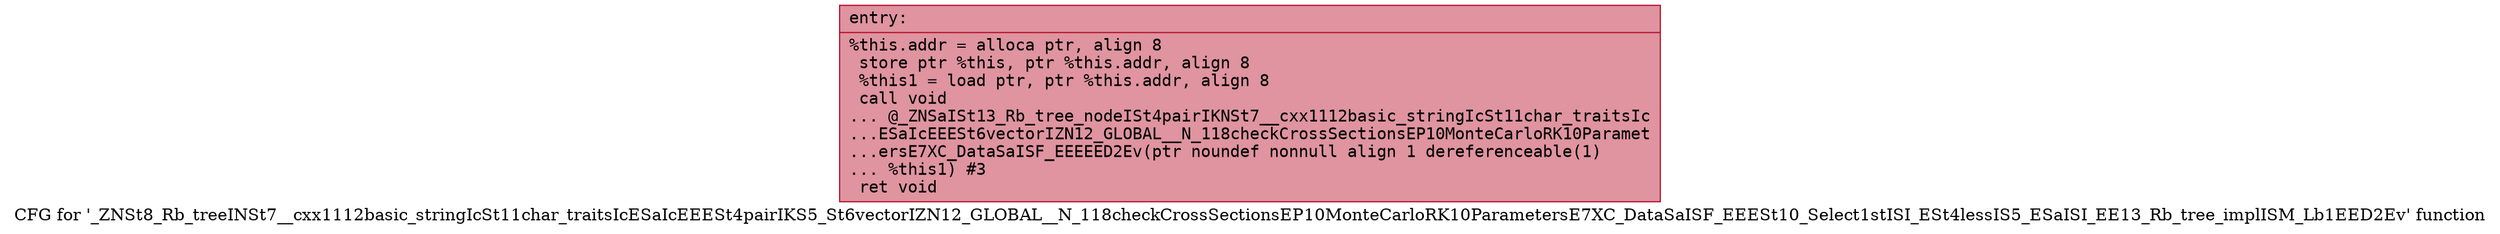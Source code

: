 digraph "CFG for '_ZNSt8_Rb_treeINSt7__cxx1112basic_stringIcSt11char_traitsIcESaIcEEESt4pairIKS5_St6vectorIZN12_GLOBAL__N_118checkCrossSectionsEP10MonteCarloRK10ParametersE7XC_DataSaISF_EEESt10_Select1stISI_ESt4lessIS5_ESaISI_EE13_Rb_tree_implISM_Lb1EED2Ev' function" {
	label="CFG for '_ZNSt8_Rb_treeINSt7__cxx1112basic_stringIcSt11char_traitsIcESaIcEEESt4pairIKS5_St6vectorIZN12_GLOBAL__N_118checkCrossSectionsEP10MonteCarloRK10ParametersE7XC_DataSaISF_EEESt10_Select1stISI_ESt4lessIS5_ESaISI_EE13_Rb_tree_implISM_Lb1EED2Ev' function";

	Node0x55dab49879c0 [shape=record,color="#b70d28ff", style=filled, fillcolor="#b70d2870" fontname="Courier",label="{entry:\l|  %this.addr = alloca ptr, align 8\l  store ptr %this, ptr %this.addr, align 8\l  %this1 = load ptr, ptr %this.addr, align 8\l  call void\l... @_ZNSaISt13_Rb_tree_nodeISt4pairIKNSt7__cxx1112basic_stringIcSt11char_traitsIc\l...ESaIcEEESt6vectorIZN12_GLOBAL__N_118checkCrossSectionsEP10MonteCarloRK10Paramet\l...ersE7XC_DataSaISF_EEEEED2Ev(ptr noundef nonnull align 1 dereferenceable(1)\l... %this1) #3\l  ret void\l}"];
}
